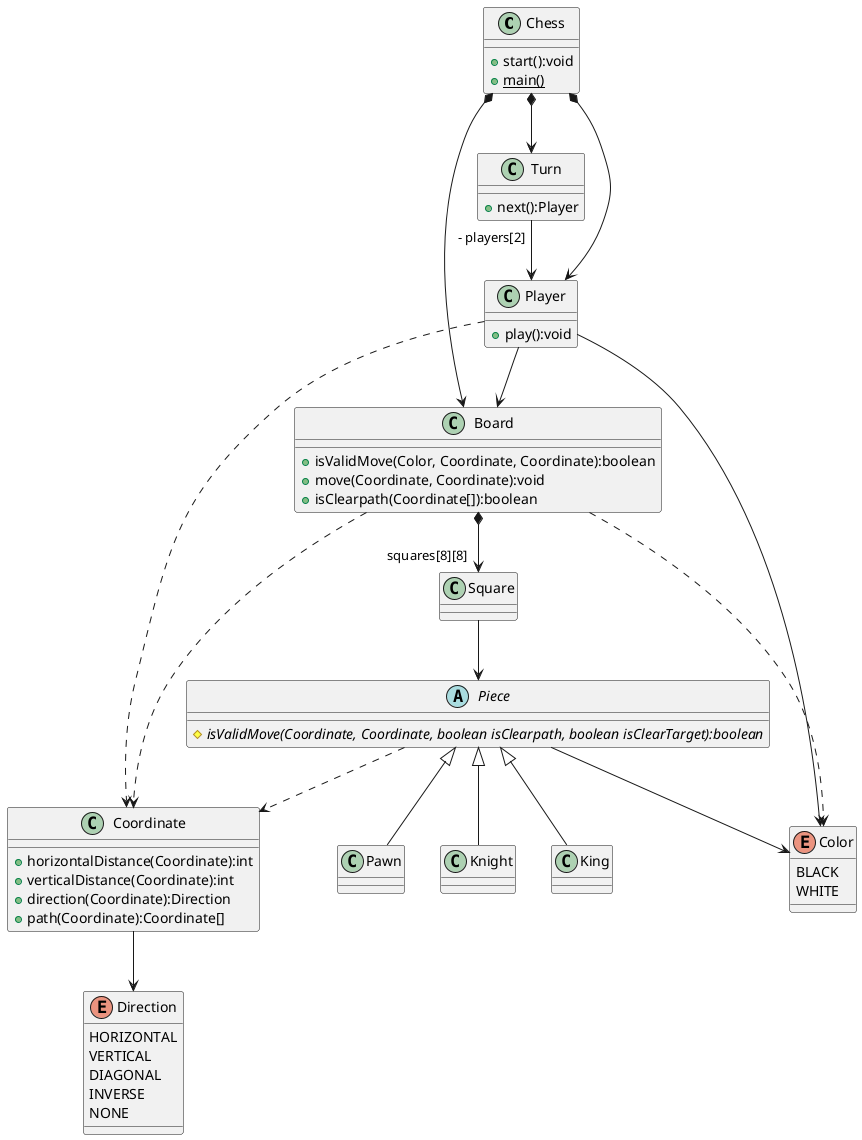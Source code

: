 @startuml chess

class Chess {
    + start():void
    + {static} main()
}

Chess *--> Board
Chess *--> Player
Chess *--> Turn

Turn "- players[2]" --> Player

class Turn {
    + next():Player
}

Player --> Board
Player --> Color

class Player {
    + play():void
}

Player ..> Coordinate

class Board {
    + isValidMove(Color, Coordinate, Coordinate):boolean
    + move(Coordinate, Coordinate):void
    + isClearpath(Coordinate[]):boolean
}

Board ..> Coordinate
Board ..> Color
Board *--> "squares[8][8]" Square
Square --> Piece
Piece --> Color
Piece ..> Coordinate

abstract class Piece {
    # {abstract} isValidMove(Coordinate, Coordinate, boolean isClearpath, boolean isClearTarget):boolean
}

Piece <|-- Pawn
Piece <|-- Knight
Piece <|-- King

Enum Color {
    BLACK
    WHITE
}

class Coordinate {
    + horizontalDistance(Coordinate):int
    + verticalDistance(Coordinate):int
    + direction(Coordinate):Direction
    + path(Coordinate):Coordinate[]
}
Coordinate --> Direction
enum Direction {
    HORIZONTAL
    VERTICAL
    DIAGONAL
    INVERSE
    NONE
}

@enduml
